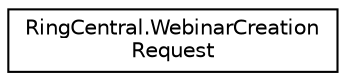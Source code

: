 digraph "Graphical Class Hierarchy"
{
 // LATEX_PDF_SIZE
  edge [fontname="Helvetica",fontsize="10",labelfontname="Helvetica",labelfontsize="10"];
  node [fontname="Helvetica",fontsize="10",shape=record];
  rankdir="LR";
  Node0 [label="RingCentral.WebinarCreation\lRequest",height=0.2,width=0.4,color="black", fillcolor="white", style="filled",URL="$classRingCentral_1_1WebinarCreationRequest.html",tooltip=" "];
}

